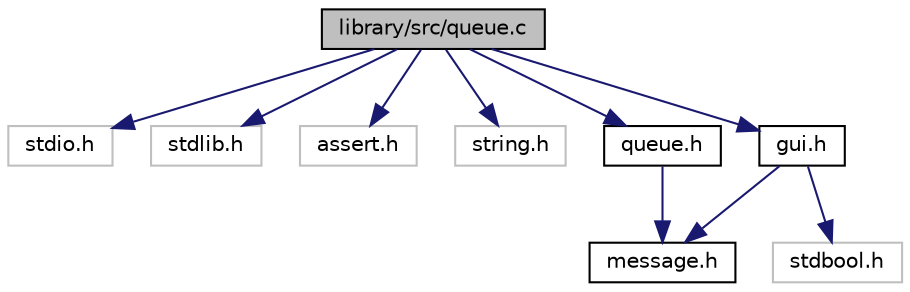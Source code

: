 digraph "library/src/queue.c"
{
 // LATEX_PDF_SIZE
  edge [fontname="Helvetica",fontsize="10",labelfontname="Helvetica",labelfontsize="10"];
  node [fontname="Helvetica",fontsize="10",shape=record];
  Node1 [label="library/src/queue.c",height=0.2,width=0.4,color="black", fillcolor="grey75", style="filled", fontcolor="black",tooltip=" "];
  Node1 -> Node2 [color="midnightblue",fontsize="10",style="solid"];
  Node2 [label="stdio.h",height=0.2,width=0.4,color="grey75", fillcolor="white", style="filled",tooltip=" "];
  Node1 -> Node3 [color="midnightblue",fontsize="10",style="solid"];
  Node3 [label="stdlib.h",height=0.2,width=0.4,color="grey75", fillcolor="white", style="filled",tooltip=" "];
  Node1 -> Node4 [color="midnightblue",fontsize="10",style="solid"];
  Node4 [label="assert.h",height=0.2,width=0.4,color="grey75", fillcolor="white", style="filled",tooltip=" "];
  Node1 -> Node5 [color="midnightblue",fontsize="10",style="solid"];
  Node5 [label="string.h",height=0.2,width=0.4,color="grey75", fillcolor="white", style="filled",tooltip=" "];
  Node1 -> Node6 [color="midnightblue",fontsize="10",style="solid"];
  Node6 [label="queue.h",height=0.2,width=0.4,color="black", fillcolor="white", style="filled",URL="$queue_8h.html",tooltip=" "];
  Node6 -> Node7 [color="midnightblue",fontsize="10",style="solid"];
  Node7 [label="message.h",height=0.2,width=0.4,color="black", fillcolor="white", style="filled",URL="$message_8h.html",tooltip="Definition of struct Message."];
  Node1 -> Node8 [color="midnightblue",fontsize="10",style="solid"];
  Node8 [label="gui.h",height=0.2,width=0.4,color="black", fillcolor="white", style="filled",URL="$gui_8h.html",tooltip=" "];
  Node8 -> Node9 [color="midnightblue",fontsize="10",style="solid"];
  Node9 [label="stdbool.h",height=0.2,width=0.4,color="grey75", fillcolor="white", style="filled",tooltip=" "];
  Node8 -> Node7 [color="midnightblue",fontsize="10",style="solid"];
}

